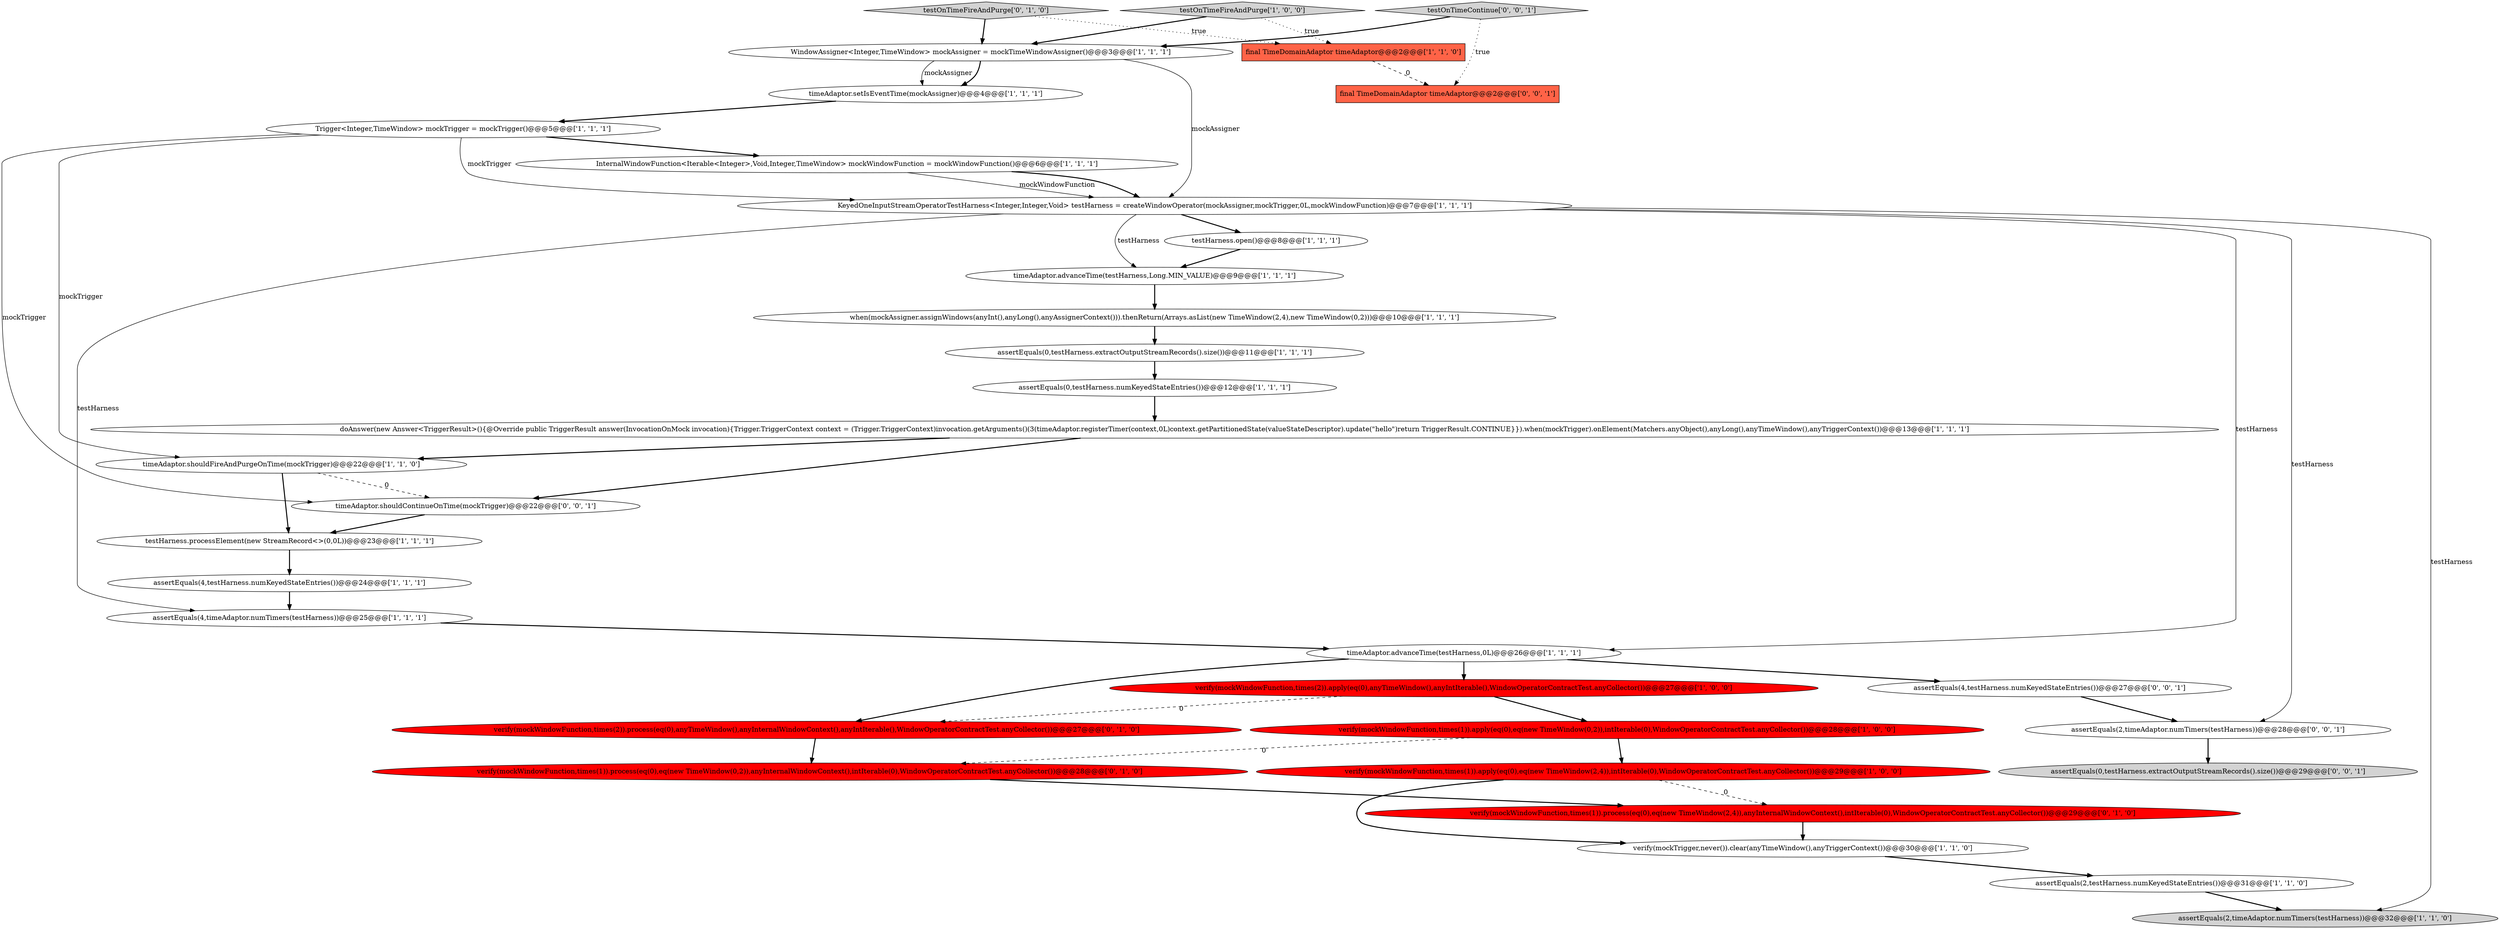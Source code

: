 digraph {
7 [style = filled, label = "final TimeDomainAdaptor timeAdaptor@@@2@@@['1', '1', '0']", fillcolor = tomato, shape = box image = "AAA0AAABBB1BBB"];
32 [style = filled, label = "assertEquals(0,testHarness.extractOutputStreamRecords().size())@@@29@@@['0', '0', '1']", fillcolor = lightgray, shape = ellipse image = "AAA0AAABBB3BBB"];
2 [style = filled, label = "verify(mockWindowFunction,times(1)).apply(eq(0),eq(new TimeWindow(0,2)),intIterable(0),WindowOperatorContractTest.anyCollector())@@@28@@@['1', '0', '0']", fillcolor = red, shape = ellipse image = "AAA1AAABBB1BBB"];
18 [style = filled, label = "verify(mockWindowFunction,times(2)).apply(eq(0),anyTimeWindow(),anyIntIterable(),WindowOperatorContractTest.anyCollector())@@@27@@@['1', '0', '0']", fillcolor = red, shape = ellipse image = "AAA1AAABBB1BBB"];
21 [style = filled, label = "assertEquals(4,timeAdaptor.numTimers(testHarness))@@@25@@@['1', '1', '1']", fillcolor = white, shape = ellipse image = "AAA0AAABBB1BBB"];
24 [style = filled, label = "verify(mockWindowFunction,times(1)).process(eq(0),eq(new TimeWindow(2,4)),anyInternalWindowContext(),intIterable(0),WindowOperatorContractTest.anyCollector())@@@29@@@['0', '1', '0']", fillcolor = red, shape = ellipse image = "AAA1AAABBB2BBB"];
1 [style = filled, label = "timeAdaptor.setIsEventTime(mockAssigner)@@@4@@@['1', '1', '1']", fillcolor = white, shape = ellipse image = "AAA0AAABBB1BBB"];
17 [style = filled, label = "testOnTimeFireAndPurge['1', '0', '0']", fillcolor = lightgray, shape = diamond image = "AAA0AAABBB1BBB"];
3 [style = filled, label = "doAnswer(new Answer<TriggerResult>(){@Override public TriggerResult answer(InvocationOnMock invocation){Trigger.TriggerContext context = (Trigger.TriggerContext)invocation.getArguments()(3(timeAdaptor.registerTimer(context,0L)context.getPartitionedState(valueStateDescriptor).update(\"hello\")return TriggerResult.CONTINUE}}).when(mockTrigger).onElement(Matchers.anyObject(),anyLong(),anyTimeWindow(),anyTriggerContext())@@@13@@@['1', '1', '1']", fillcolor = white, shape = ellipse image = "AAA0AAABBB1BBB"];
22 [style = filled, label = "timeAdaptor.advanceTime(testHarness,Long.MIN_VALUE)@@@9@@@['1', '1', '1']", fillcolor = white, shape = ellipse image = "AAA0AAABBB1BBB"];
14 [style = filled, label = "assertEquals(0,testHarness.numKeyedStateEntries())@@@12@@@['1', '1', '1']", fillcolor = white, shape = ellipse image = "AAA0AAABBB1BBB"];
19 [style = filled, label = "assertEquals(2,timeAdaptor.numTimers(testHarness))@@@32@@@['1', '1', '0']", fillcolor = lightgray, shape = ellipse image = "AAA0AAABBB1BBB"];
28 [style = filled, label = "final TimeDomainAdaptor timeAdaptor@@@2@@@['0', '0', '1']", fillcolor = tomato, shape = box image = "AAA0AAABBB3BBB"];
8 [style = filled, label = "assertEquals(4,testHarness.numKeyedStateEntries())@@@24@@@['1', '1', '1']", fillcolor = white, shape = ellipse image = "AAA0AAABBB1BBB"];
31 [style = filled, label = "testOnTimeContinue['0', '0', '1']", fillcolor = lightgray, shape = diamond image = "AAA0AAABBB3BBB"];
15 [style = filled, label = "testHarness.open()@@@8@@@['1', '1', '1']", fillcolor = white, shape = ellipse image = "AAA0AAABBB1BBB"];
0 [style = filled, label = "KeyedOneInputStreamOperatorTestHarness<Integer,Integer,Void> testHarness = createWindowOperator(mockAssigner,mockTrigger,0L,mockWindowFunction)@@@7@@@['1', '1', '1']", fillcolor = white, shape = ellipse image = "AAA0AAABBB1BBB"];
30 [style = filled, label = "assertEquals(2,timeAdaptor.numTimers(testHarness))@@@28@@@['0', '0', '1']", fillcolor = white, shape = ellipse image = "AAA0AAABBB3BBB"];
13 [style = filled, label = "verify(mockWindowFunction,times(1)).apply(eq(0),eq(new TimeWindow(2,4)),intIterable(0),WindowOperatorContractTest.anyCollector())@@@29@@@['1', '0', '0']", fillcolor = red, shape = ellipse image = "AAA1AAABBB1BBB"];
33 [style = filled, label = "assertEquals(4,testHarness.numKeyedStateEntries())@@@27@@@['0', '0', '1']", fillcolor = white, shape = ellipse image = "AAA0AAABBB3BBB"];
5 [style = filled, label = "when(mockAssigner.assignWindows(anyInt(),anyLong(),anyAssignerContext())).thenReturn(Arrays.asList(new TimeWindow(2,4),new TimeWindow(0,2)))@@@10@@@['1', '1', '1']", fillcolor = white, shape = ellipse image = "AAA0AAABBB1BBB"];
26 [style = filled, label = "verify(mockWindowFunction,times(2)).process(eq(0),anyTimeWindow(),anyInternalWindowContext(),anyIntIterable(),WindowOperatorContractTest.anyCollector())@@@27@@@['0', '1', '0']", fillcolor = red, shape = ellipse image = "AAA1AAABBB2BBB"];
16 [style = filled, label = "timeAdaptor.shouldFireAndPurgeOnTime(mockTrigger)@@@22@@@['1', '1', '0']", fillcolor = white, shape = ellipse image = "AAA0AAABBB1BBB"];
25 [style = filled, label = "testOnTimeFireAndPurge['0', '1', '0']", fillcolor = lightgray, shape = diamond image = "AAA0AAABBB2BBB"];
27 [style = filled, label = "verify(mockWindowFunction,times(1)).process(eq(0),eq(new TimeWindow(0,2)),anyInternalWindowContext(),intIterable(0),WindowOperatorContractTest.anyCollector())@@@28@@@['0', '1', '0']", fillcolor = red, shape = ellipse image = "AAA1AAABBB2BBB"];
4 [style = filled, label = "assertEquals(2,testHarness.numKeyedStateEntries())@@@31@@@['1', '1', '0']", fillcolor = white, shape = ellipse image = "AAA0AAABBB1BBB"];
9 [style = filled, label = "Trigger<Integer,TimeWindow> mockTrigger = mockTrigger()@@@5@@@['1', '1', '1']", fillcolor = white, shape = ellipse image = "AAA0AAABBB1BBB"];
11 [style = filled, label = "timeAdaptor.advanceTime(testHarness,0L)@@@26@@@['1', '1', '1']", fillcolor = white, shape = ellipse image = "AAA0AAABBB1BBB"];
20 [style = filled, label = "assertEquals(0,testHarness.extractOutputStreamRecords().size())@@@11@@@['1', '1', '1']", fillcolor = white, shape = ellipse image = "AAA0AAABBB1BBB"];
23 [style = filled, label = "verify(mockTrigger,never()).clear(anyTimeWindow(),anyTriggerContext())@@@30@@@['1', '1', '0']", fillcolor = white, shape = ellipse image = "AAA0AAABBB1BBB"];
6 [style = filled, label = "testHarness.processElement(new StreamRecord<>(0,0L))@@@23@@@['1', '1', '1']", fillcolor = white, shape = ellipse image = "AAA0AAABBB1BBB"];
12 [style = filled, label = "WindowAssigner<Integer,TimeWindow> mockAssigner = mockTimeWindowAssigner()@@@3@@@['1', '1', '1']", fillcolor = white, shape = ellipse image = "AAA0AAABBB1BBB"];
10 [style = filled, label = "InternalWindowFunction<Iterable<Integer>,Void,Integer,TimeWindow> mockWindowFunction = mockWindowFunction()@@@6@@@['1', '1', '1']", fillcolor = white, shape = ellipse image = "AAA0AAABBB1BBB"];
29 [style = filled, label = "timeAdaptor.shouldContinueOnTime(mockTrigger)@@@22@@@['0', '0', '1']", fillcolor = white, shape = ellipse image = "AAA0AAABBB3BBB"];
14->3 [style = bold, label=""];
5->20 [style = bold, label=""];
0->30 [style = solid, label="testHarness"];
16->6 [style = bold, label=""];
4->19 [style = bold, label=""];
2->27 [style = dashed, label="0"];
10->0 [style = solid, label="mockWindowFunction"];
23->4 [style = bold, label=""];
30->32 [style = bold, label=""];
20->14 [style = bold, label=""];
9->10 [style = bold, label=""];
3->16 [style = bold, label=""];
18->2 [style = bold, label=""];
12->1 [style = bold, label=""];
22->5 [style = bold, label=""];
31->12 [style = bold, label=""];
0->15 [style = bold, label=""];
0->21 [style = solid, label="testHarness"];
1->9 [style = bold, label=""];
11->18 [style = bold, label=""];
15->22 [style = bold, label=""];
0->11 [style = solid, label="testHarness"];
2->13 [style = bold, label=""];
0->22 [style = solid, label="testHarness"];
25->7 [style = dotted, label="true"];
12->1 [style = solid, label="mockAssigner"];
26->27 [style = bold, label=""];
29->6 [style = bold, label=""];
17->12 [style = bold, label=""];
13->24 [style = dashed, label="0"];
9->16 [style = solid, label="mockTrigger"];
21->11 [style = bold, label=""];
25->12 [style = bold, label=""];
31->28 [style = dotted, label="true"];
7->28 [style = dashed, label="0"];
10->0 [style = bold, label=""];
6->8 [style = bold, label=""];
13->23 [style = bold, label=""];
11->33 [style = bold, label=""];
33->30 [style = bold, label=""];
8->21 [style = bold, label=""];
12->0 [style = solid, label="mockAssigner"];
9->0 [style = solid, label="mockTrigger"];
16->29 [style = dashed, label="0"];
27->24 [style = bold, label=""];
17->7 [style = dotted, label="true"];
0->19 [style = solid, label="testHarness"];
3->29 [style = bold, label=""];
9->29 [style = solid, label="mockTrigger"];
18->26 [style = dashed, label="0"];
11->26 [style = bold, label=""];
24->23 [style = bold, label=""];
}
